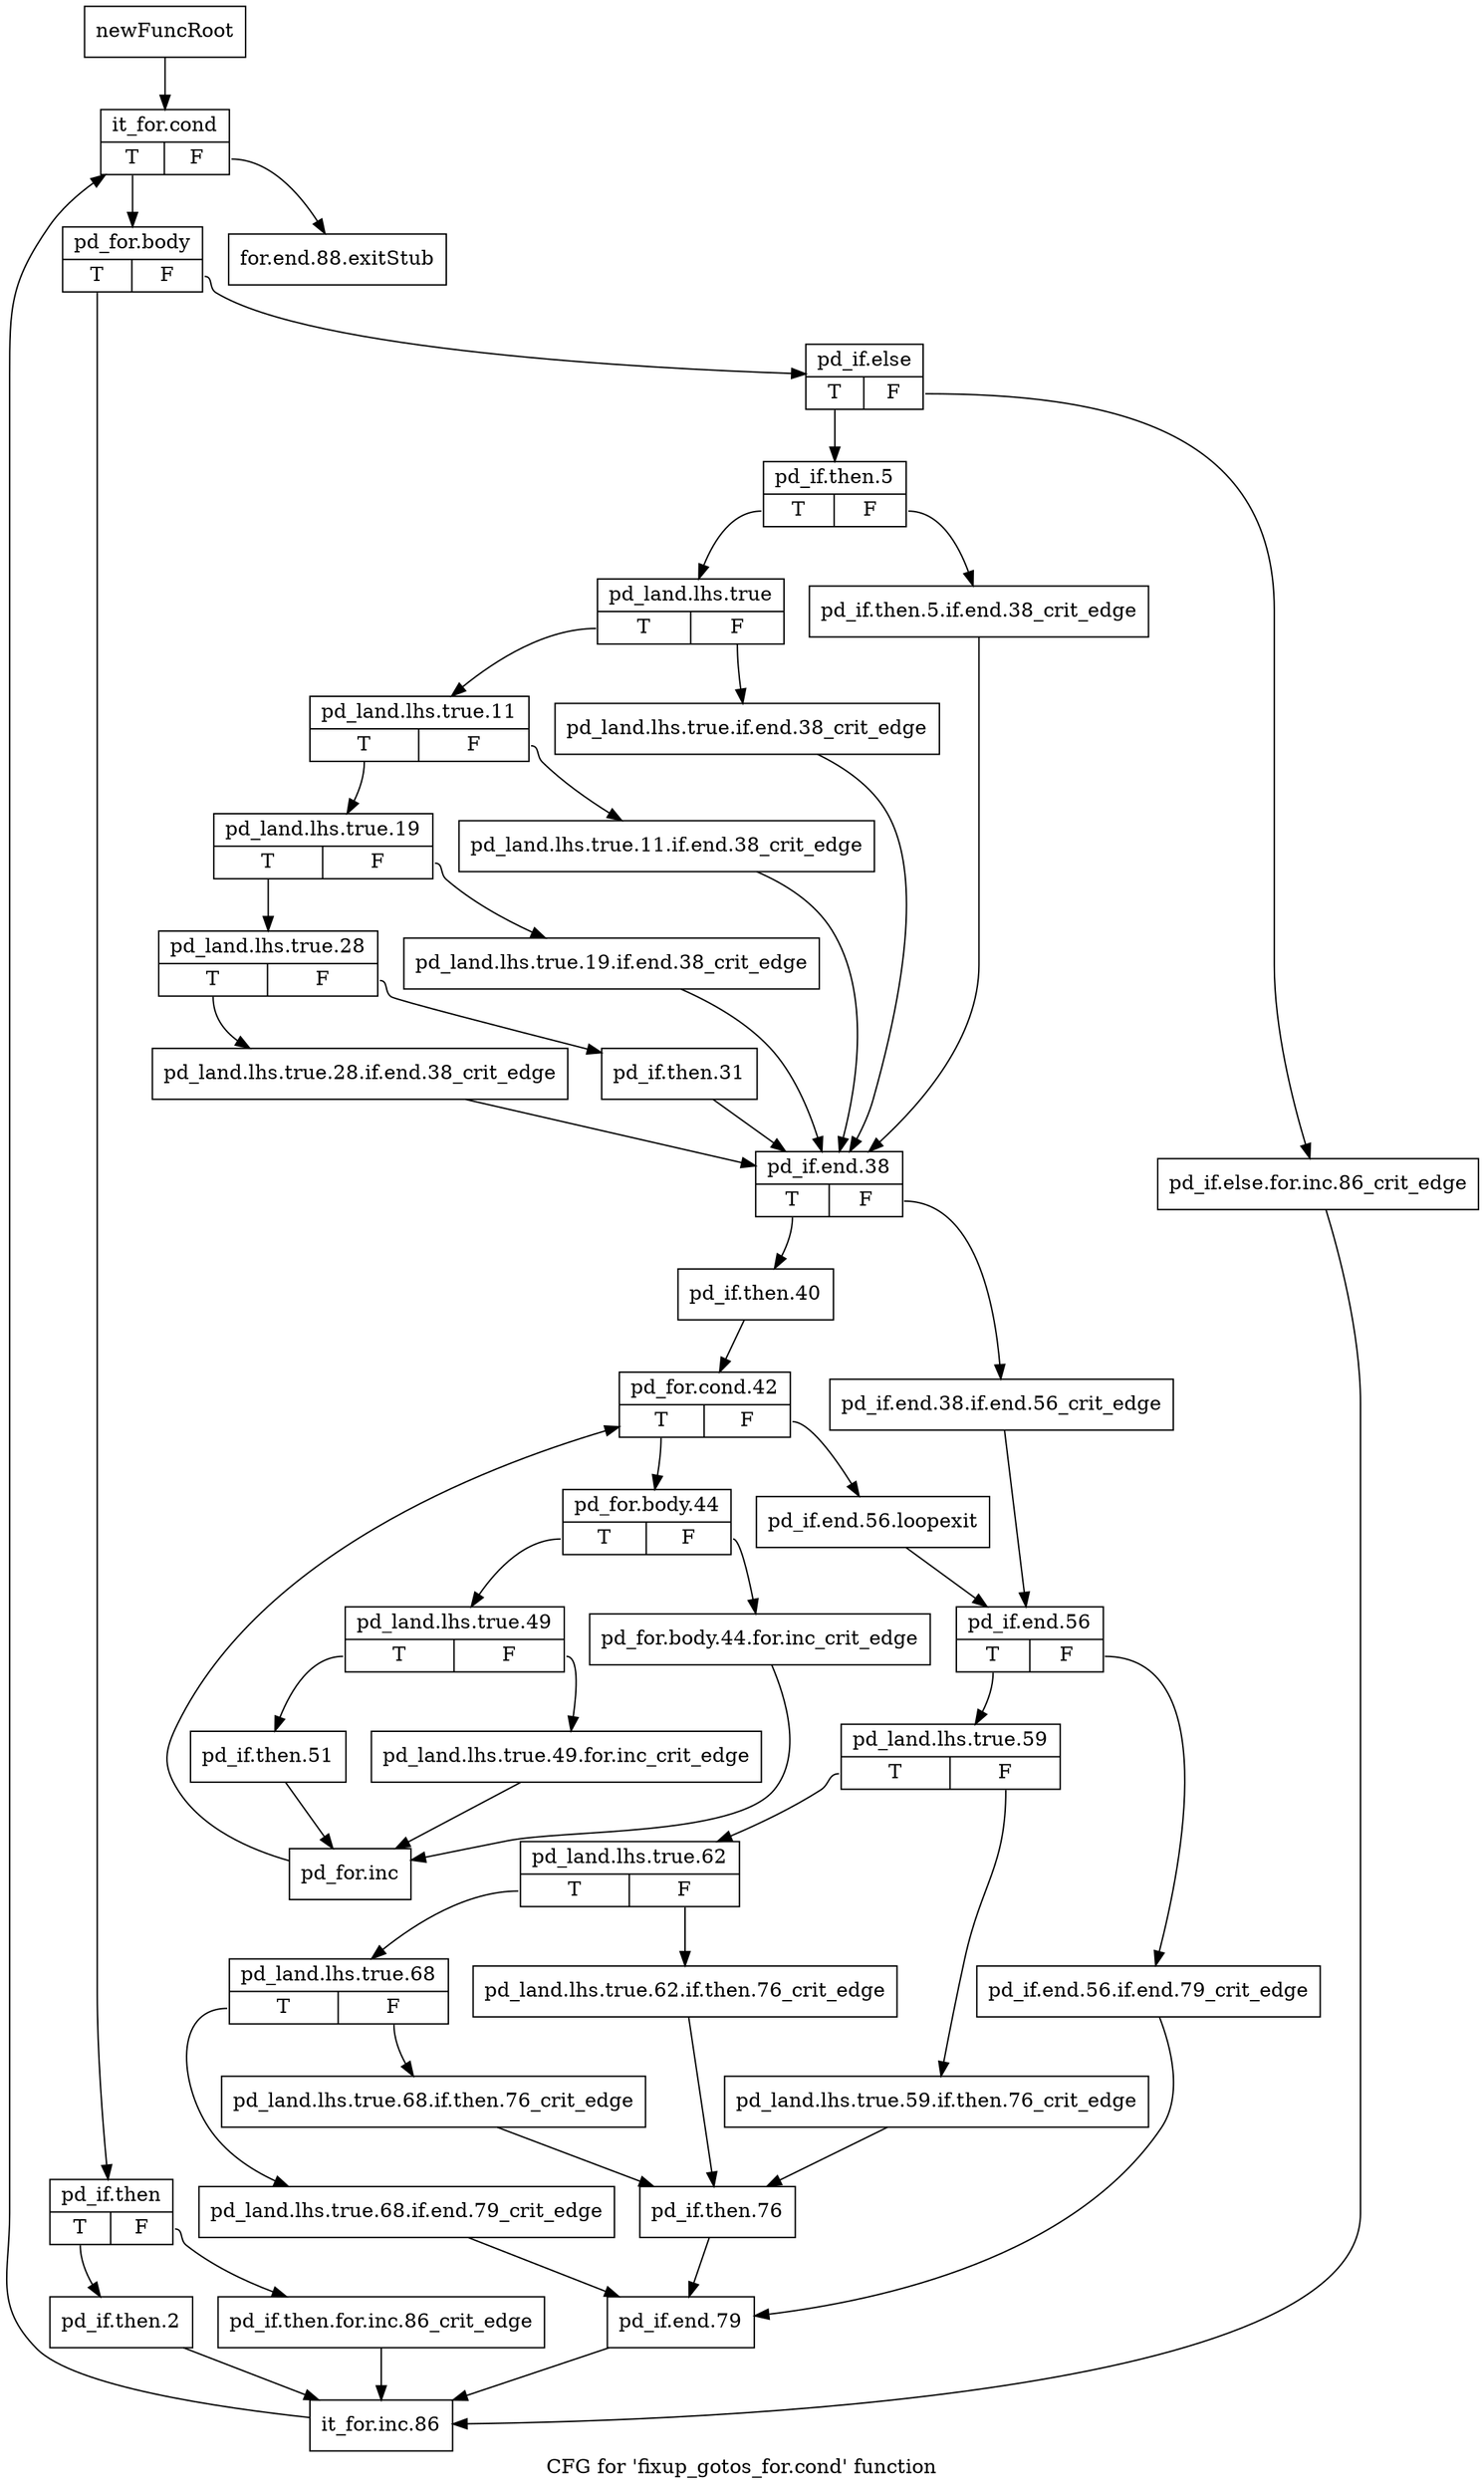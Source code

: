 digraph "CFG for 'fixup_gotos_for.cond' function" {
	label="CFG for 'fixup_gotos_for.cond' function";

	Node0xc400f50 [shape=record,label="{newFuncRoot}"];
	Node0xc400f50 -> Node0xc400ff0;
	Node0xc400fa0 [shape=record,label="{for.end.88.exitStub}"];
	Node0xc400ff0 [shape=record,label="{it_for.cond|{<s0>T|<s1>F}}"];
	Node0xc400ff0:s0 -> Node0xc401040;
	Node0xc400ff0:s1 -> Node0xc400fa0;
	Node0xc401040 [shape=record,label="{pd_for.body|{<s0>T|<s1>F}}"];
	Node0xc401040:s0 -> Node0xc401b80;
	Node0xc401040:s1 -> Node0xc401090;
	Node0xc401090 [shape=record,label="{pd_if.else|{<s0>T|<s1>F}}"];
	Node0xc401090:s0 -> Node0xc401130;
	Node0xc401090:s1 -> Node0xc4010e0;
	Node0xc4010e0 [shape=record,label="{pd_if.else.for.inc.86_crit_edge}"];
	Node0xc4010e0 -> Node0xc401c70;
	Node0xc401130 [shape=record,label="{pd_if.then.5|{<s0>T|<s1>F}}"];
	Node0xc401130:s0 -> Node0xc4011d0;
	Node0xc401130:s1 -> Node0xc401180;
	Node0xc401180 [shape=record,label="{pd_if.then.5.if.end.38_crit_edge}"];
	Node0xc401180 -> Node0xc4014a0;
	Node0xc4011d0 [shape=record,label="{pd_land.lhs.true|{<s0>T|<s1>F}}"];
	Node0xc4011d0:s0 -> Node0xc401270;
	Node0xc4011d0:s1 -> Node0xc401220;
	Node0xc401220 [shape=record,label="{pd_land.lhs.true.if.end.38_crit_edge}"];
	Node0xc401220 -> Node0xc4014a0;
	Node0xc401270 [shape=record,label="{pd_land.lhs.true.11|{<s0>T|<s1>F}}"];
	Node0xc401270:s0 -> Node0xc401310;
	Node0xc401270:s1 -> Node0xc4012c0;
	Node0xc4012c0 [shape=record,label="{pd_land.lhs.true.11.if.end.38_crit_edge}"];
	Node0xc4012c0 -> Node0xc4014a0;
	Node0xc401310 [shape=record,label="{pd_land.lhs.true.19|{<s0>T|<s1>F}}"];
	Node0xc401310:s0 -> Node0xc4013b0;
	Node0xc401310:s1 -> Node0xc401360;
	Node0xc401360 [shape=record,label="{pd_land.lhs.true.19.if.end.38_crit_edge}"];
	Node0xc401360 -> Node0xc4014a0;
	Node0xc4013b0 [shape=record,label="{pd_land.lhs.true.28|{<s0>T|<s1>F}}"];
	Node0xc4013b0:s0 -> Node0xc401450;
	Node0xc4013b0:s1 -> Node0xc401400;
	Node0xc401400 [shape=record,label="{pd_if.then.31}"];
	Node0xc401400 -> Node0xc4014a0;
	Node0xc401450 [shape=record,label="{pd_land.lhs.true.28.if.end.38_crit_edge}"];
	Node0xc401450 -> Node0xc4014a0;
	Node0xc4014a0 [shape=record,label="{pd_if.end.38|{<s0>T|<s1>F}}"];
	Node0xc4014a0:s0 -> Node0xc401540;
	Node0xc4014a0:s1 -> Node0xc4014f0;
	Node0xc4014f0 [shape=record,label="{pd_if.end.38.if.end.56_crit_edge}"];
	Node0xc4014f0 -> Node0xc401630;
	Node0xc401540 [shape=record,label="{pd_if.then.40}"];
	Node0xc401540 -> Node0xc401590;
	Node0xc401590 [shape=record,label="{pd_for.cond.42|{<s0>T|<s1>F}}"];
	Node0xc401590:s0 -> Node0xc4019a0;
	Node0xc401590:s1 -> Node0xc4015e0;
	Node0xc4015e0 [shape=record,label="{pd_if.end.56.loopexit}"];
	Node0xc4015e0 -> Node0xc401630;
	Node0xc401630 [shape=record,label="{pd_if.end.56|{<s0>T|<s1>F}}"];
	Node0xc401630:s0 -> Node0xc4016d0;
	Node0xc401630:s1 -> Node0xc401680;
	Node0xc401680 [shape=record,label="{pd_if.end.56.if.end.79_crit_edge}"];
	Node0xc401680 -> Node0xc401950;
	Node0xc4016d0 [shape=record,label="{pd_land.lhs.true.59|{<s0>T|<s1>F}}"];
	Node0xc4016d0:s0 -> Node0xc401770;
	Node0xc4016d0:s1 -> Node0xc401720;
	Node0xc401720 [shape=record,label="{pd_land.lhs.true.59.if.then.76_crit_edge}"];
	Node0xc401720 -> Node0xc4018b0;
	Node0xc401770 [shape=record,label="{pd_land.lhs.true.62|{<s0>T|<s1>F}}"];
	Node0xc401770:s0 -> Node0xc401810;
	Node0xc401770:s1 -> Node0xc4017c0;
	Node0xc4017c0 [shape=record,label="{pd_land.lhs.true.62.if.then.76_crit_edge}"];
	Node0xc4017c0 -> Node0xc4018b0;
	Node0xc401810 [shape=record,label="{pd_land.lhs.true.68|{<s0>T|<s1>F}}"];
	Node0xc401810:s0 -> Node0xc401900;
	Node0xc401810:s1 -> Node0xc401860;
	Node0xc401860 [shape=record,label="{pd_land.lhs.true.68.if.then.76_crit_edge}"];
	Node0xc401860 -> Node0xc4018b0;
	Node0xc4018b0 [shape=record,label="{pd_if.then.76}"];
	Node0xc4018b0 -> Node0xc401950;
	Node0xc401900 [shape=record,label="{pd_land.lhs.true.68.if.end.79_crit_edge}"];
	Node0xc401900 -> Node0xc401950;
	Node0xc401950 [shape=record,label="{pd_if.end.79}"];
	Node0xc401950 -> Node0xc401c70;
	Node0xc4019a0 [shape=record,label="{pd_for.body.44|{<s0>T|<s1>F}}"];
	Node0xc4019a0:s0 -> Node0xc401a40;
	Node0xc4019a0:s1 -> Node0xc4019f0;
	Node0xc4019f0 [shape=record,label="{pd_for.body.44.for.inc_crit_edge}"];
	Node0xc4019f0 -> Node0xc401b30;
	Node0xc401a40 [shape=record,label="{pd_land.lhs.true.49|{<s0>T|<s1>F}}"];
	Node0xc401a40:s0 -> Node0xc401ae0;
	Node0xc401a40:s1 -> Node0xc401a90;
	Node0xc401a90 [shape=record,label="{pd_land.lhs.true.49.for.inc_crit_edge}"];
	Node0xc401a90 -> Node0xc401b30;
	Node0xc401ae0 [shape=record,label="{pd_if.then.51}"];
	Node0xc401ae0 -> Node0xc401b30;
	Node0xc401b30 [shape=record,label="{pd_for.inc}"];
	Node0xc401b30 -> Node0xc401590;
	Node0xc401b80 [shape=record,label="{pd_if.then|{<s0>T|<s1>F}}"];
	Node0xc401b80:s0 -> Node0xc401c20;
	Node0xc401b80:s1 -> Node0xc401bd0;
	Node0xc401bd0 [shape=record,label="{pd_if.then.for.inc.86_crit_edge}"];
	Node0xc401bd0 -> Node0xc401c70;
	Node0xc401c20 [shape=record,label="{pd_if.then.2}"];
	Node0xc401c20 -> Node0xc401c70;
	Node0xc401c70 [shape=record,label="{it_for.inc.86}"];
	Node0xc401c70 -> Node0xc400ff0;
}
